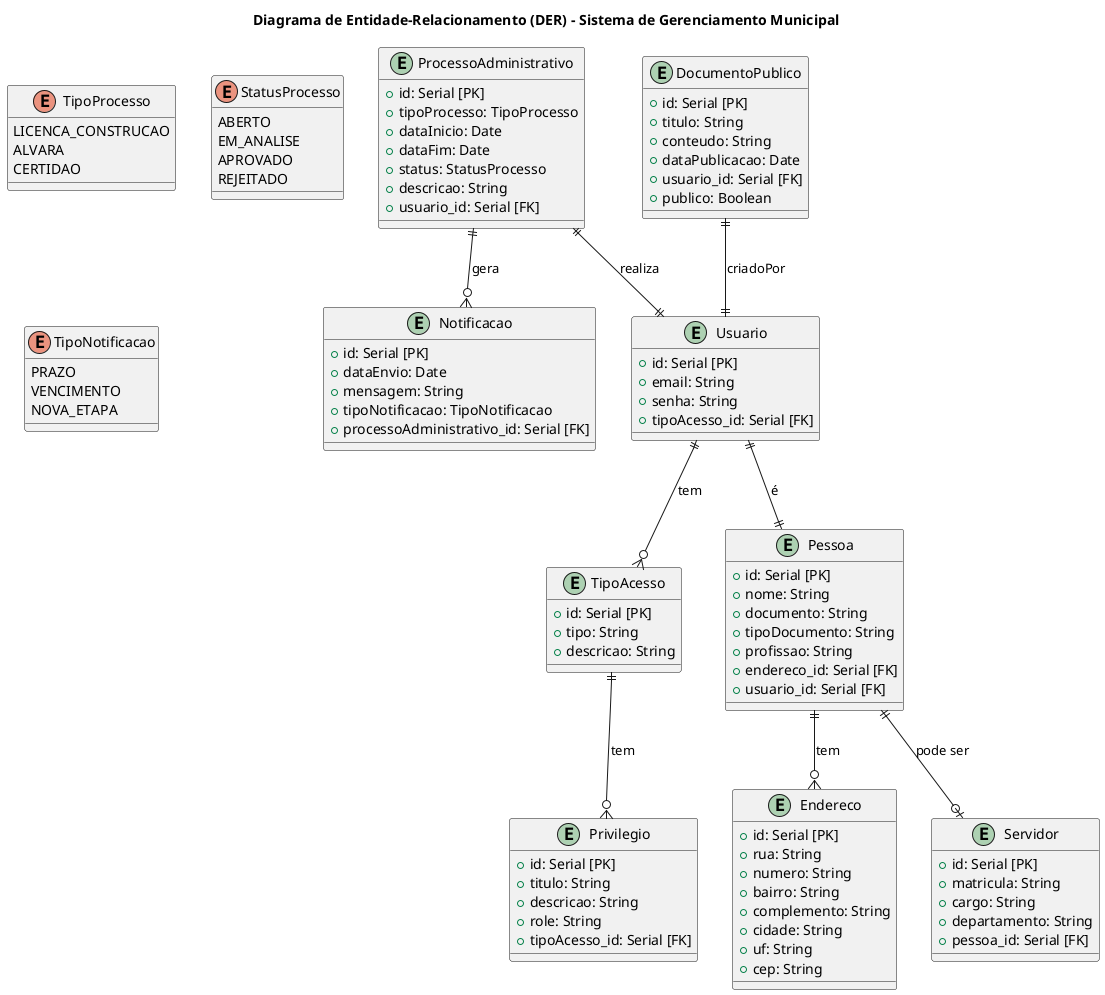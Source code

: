 @startuml
title Diagrama de Entidade-Relacionamento (DER) - Sistema de Gerenciamento Municipal

entity Usuario {
  +id: Serial [PK]
  +email: String
  +senha: String
  +tipoAcesso_id: Serial [FK]
}

entity TipoAcesso {
  +id: Serial [PK]
  +tipo: String
  +descricao: String
}

entity Privilegio {
  +id: Serial [PK]
  +titulo: String
  +descricao: String
  +role: String
  +tipoAcesso_id: Serial [FK]
}

entity Pessoa {
  +id: Serial [PK]
  +nome: String
  +documento: String
  +tipoDocumento: String
  +profissao: String
  +endereco_id: Serial [FK]
  +usuario_id: Serial [FK]
}

entity Servidor {
  +id: Serial [PK]
  +matricula: String
  +cargo: String
  +departamento: String
  +pessoa_id: Serial [FK]
}

entity Endereco {
  +id: Serial [PK]
  +rua: String
  +numero: String
  +bairro: String
  +complemento: String
  +cidade: String
  +uf: String
  +cep: String
}

entity ProcessoAdministrativo {
  +id: Serial [PK]
  +tipoProcesso: TipoProcesso
  +dataInicio: Date
  +dataFim: Date
  +status: StatusProcesso
  +descricao: String
  +usuario_id: Serial [FK]
}

entity Notificacao {
  +id: Serial [PK]
  +dataEnvio: Date
  +mensagem: String
  +tipoNotificacao: TipoNotificacao
  +processoAdministrativo_id: Serial [FK]
}

entity DocumentoPublico {
  +id: Serial [PK]
  +titulo: String
  +conteudo: String
  +dataPublicacao: Date
  +usuario_id: Serial [FK]
  +publico: Boolean
}

' Enumerações para tipos de dados fixos
enum TipoProcesso {
  LICENCA_CONSTRUCAO
  ALVARA
  CERTIDAO
}

enum StatusProcesso {
  ABERTO
  EM_ANALISE
  APROVADO
  REJEITADO
}

enum TipoNotificacao {
  PRAZO
  VENCIMENTO
  NOVA_ETAPA
}

' Relacionamentos
Usuario ||--o{ TipoAcesso : "tem"
TipoAcesso ||--o{ Privilegio : "tem"
Usuario ||--|| Pessoa : "é"
Pessoa ||--o{ Endereco : "tem"
Pessoa ||--o| Servidor : "pode ser"
ProcessoAdministrativo ||--|| Usuario : "realiza"
ProcessoAdministrativo ||--o{ Notificacao : "gera"
DocumentoPublico ||--|| Usuario : "criadoPor"

@enduml
